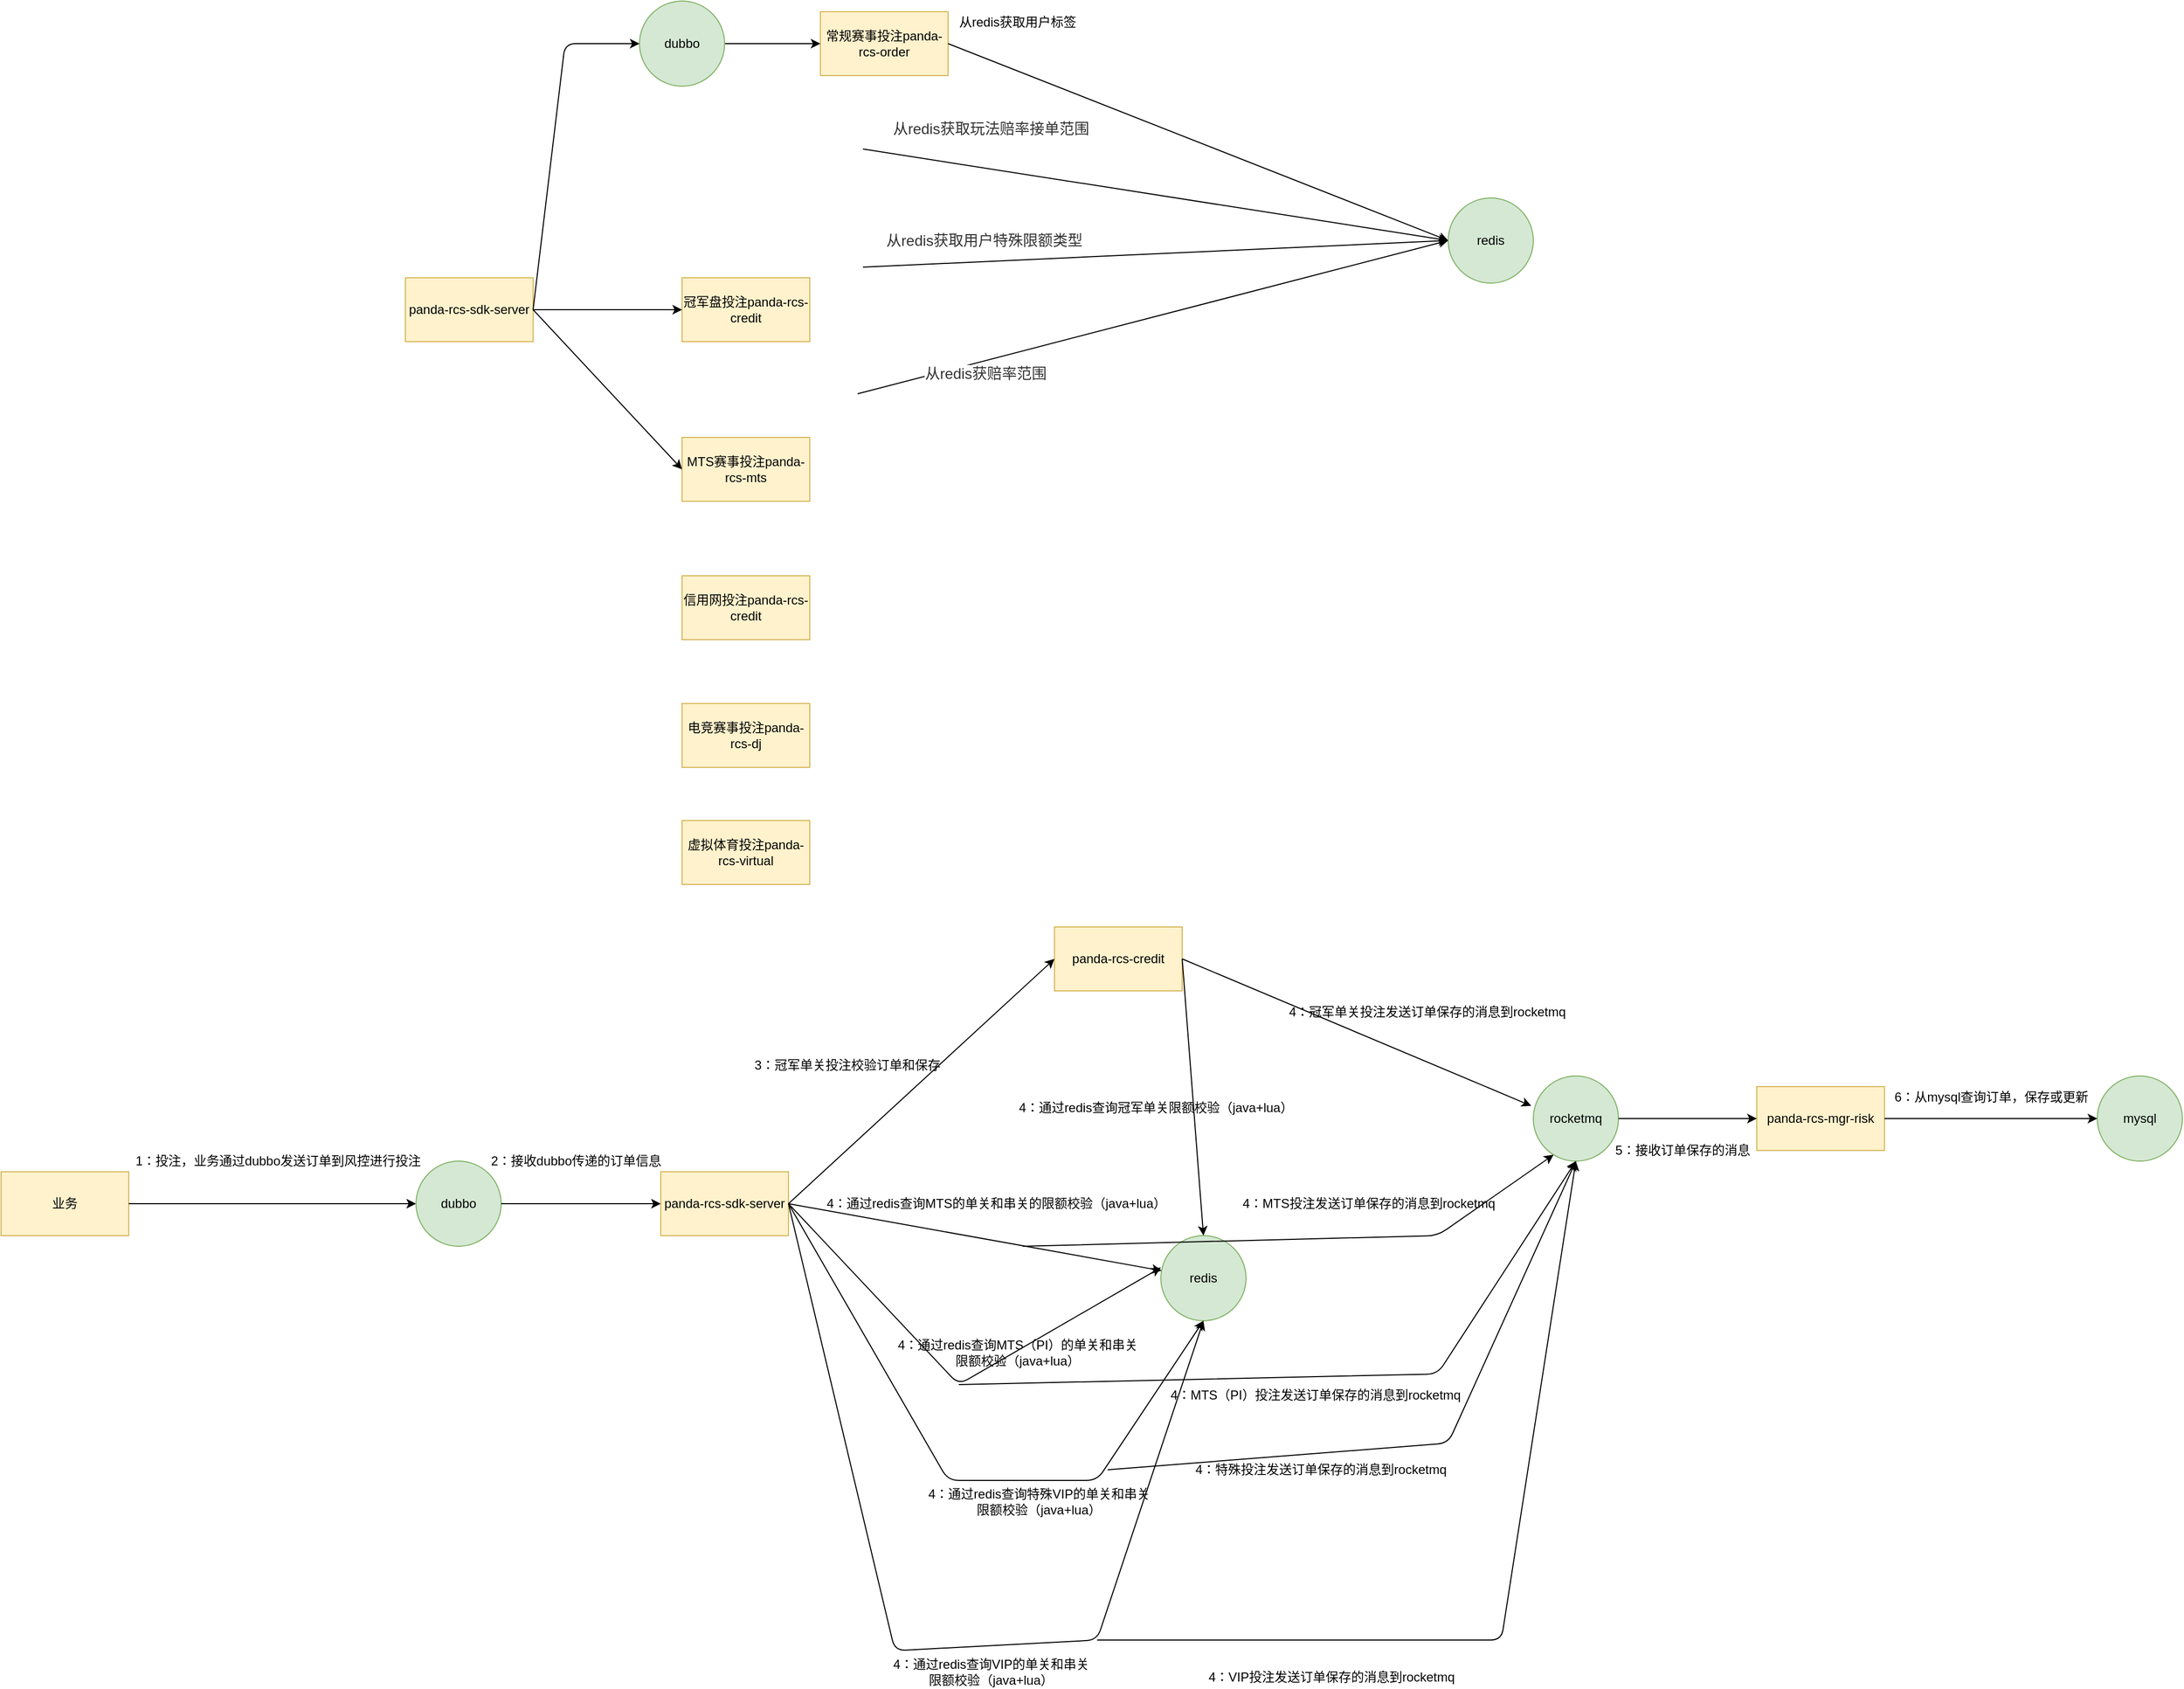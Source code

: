 <mxfile version="13.9.9" type="device"><diagram id="85OtM40PoNCSY90neH2d" name="第 1 页"><mxGraphModel dx="2582" dy="967" grid="1" gridSize="10" guides="1" tooltips="1" connect="1" arrows="1" fold="1" page="1" pageScale="1" pageWidth="827" pageHeight="1169" math="0" shadow="0"><root><mxCell id="0"/><mxCell id="1" parent="0"/><mxCell id="9prPqU5BNXxhe0gW1Zba-1" value="常规赛事投注panda-rcs-order" style="rounded=0;whiteSpace=wrap;html=1;fillColor=#fff2cc;strokeColor=#d6b656;" parent="1" vertex="1"><mxGeometry x="270" y="270" width="120" height="60" as="geometry"/></mxCell><mxCell id="9prPqU5BNXxhe0gW1Zba-2" value="冠军盘投注panda-rcs-credit" style="rounded=0;whiteSpace=wrap;html=1;fillColor=#fff2cc;strokeColor=#d6b656;" parent="1" vertex="1"><mxGeometry x="140" y="520" width="120" height="60" as="geometry"/></mxCell><mxCell id="9prPqU5BNXxhe0gW1Zba-4" value="panda-rcs-sdk-server" style="rounded=0;whiteSpace=wrap;html=1;fillColor=#fff2cc;strokeColor=#d6b656;" parent="1" vertex="1"><mxGeometry x="-120" y="520" width="120" height="60" as="geometry"/></mxCell><mxCell id="9prPqU5BNXxhe0gW1Zba-5" value="MTS赛事投注panda-rcs-mts" style="rounded=0;whiteSpace=wrap;html=1;fillColor=#fff2cc;strokeColor=#d6b656;" parent="1" vertex="1"><mxGeometry x="140" y="670" width="120" height="60" as="geometry"/></mxCell><mxCell id="9prPqU5BNXxhe0gW1Zba-6" value="信用网投注panda-rcs-credit" style="rounded=0;whiteSpace=wrap;html=1;fillColor=#fff2cc;strokeColor=#d6b656;" parent="1" vertex="1"><mxGeometry x="140" y="800" width="120" height="60" as="geometry"/></mxCell><mxCell id="9prPqU5BNXxhe0gW1Zba-7" value="电竞赛事投注panda-rcs-dj" style="rounded=0;whiteSpace=wrap;html=1;fillColor=#fff2cc;strokeColor=#d6b656;" parent="1" vertex="1"><mxGeometry x="140" y="920" width="120" height="60" as="geometry"/></mxCell><mxCell id="9prPqU5BNXxhe0gW1Zba-8" value="虚拟体育投注panda-rcs-virtual" style="rounded=0;whiteSpace=wrap;html=1;fillColor=#fff2cc;strokeColor=#d6b656;" parent="1" vertex="1"><mxGeometry x="140" y="1030" width="120" height="60" as="geometry"/></mxCell><mxCell id="9prPqU5BNXxhe0gW1Zba-9" value="" style="endArrow=classic;html=1;exitX=1;exitY=0.5;exitDx=0;exitDy=0;entryX=0;entryY=0.5;entryDx=0;entryDy=0;" parent="1" source="gsDuAH4ZJ0umLi6EFtQ2-1" edge="1" target="9prPqU5BNXxhe0gW1Zba-1"><mxGeometry width="50" height="50" relative="1" as="geometry"><mxPoint x="80" y="420" as="sourcePoint"/><mxPoint x="140" y="380" as="targetPoint"/></mxGeometry></mxCell><mxCell id="9prPqU5BNXxhe0gW1Zba-10" value="" style="endArrow=classic;html=1;entryX=0;entryY=0.5;entryDx=0;entryDy=0;" parent="1" target="9prPqU5BNXxhe0gW1Zba-2" edge="1"><mxGeometry width="50" height="50" relative="1" as="geometry"><mxPoint y="550" as="sourcePoint"/><mxPoint x="240" y="640" as="targetPoint"/></mxGeometry></mxCell><mxCell id="9prPqU5BNXxhe0gW1Zba-11" value="" style="endArrow=classic;html=1;exitX=1;exitY=0.5;exitDx=0;exitDy=0;entryX=0;entryY=0.5;entryDx=0;entryDy=0;" parent="1" source="9prPqU5BNXxhe0gW1Zba-4" target="9prPqU5BNXxhe0gW1Zba-5" edge="1"><mxGeometry width="50" height="50" relative="1" as="geometry"><mxPoint x="270" y="670" as="sourcePoint"/><mxPoint x="320" y="620" as="targetPoint"/></mxGeometry></mxCell><mxCell id="gsDuAH4ZJ0umLi6EFtQ2-1" value="dubbo" style="ellipse;whiteSpace=wrap;html=1;aspect=fixed;fillColor=#d5e8d4;strokeColor=#82b366;" vertex="1" parent="1"><mxGeometry x="100" y="260" width="80" height="80" as="geometry"/></mxCell><mxCell id="gsDuAH4ZJ0umLi6EFtQ2-2" value="" style="endArrow=classic;html=1;exitX=1;exitY=0.5;exitDx=0;exitDy=0;entryX=0;entryY=0.5;entryDx=0;entryDy=0;" edge="1" parent="1" source="9prPqU5BNXxhe0gW1Zba-4" target="gsDuAH4ZJ0umLi6EFtQ2-1"><mxGeometry width="50" height="50" relative="1" as="geometry"><mxPoint x="20" y="550" as="sourcePoint"/><mxPoint x="160" y="70" as="targetPoint"/><Array as="points"><mxPoint x="30" y="300"/></Array></mxGeometry></mxCell><mxCell id="gsDuAH4ZJ0umLi6EFtQ2-4" value="" style="endArrow=classic;html=1;exitX=1;exitY=0.5;exitDx=0;exitDy=0;entryX=0;entryY=0.5;entryDx=0;entryDy=0;" edge="1" parent="1" source="9prPqU5BNXxhe0gW1Zba-1" target="gsDuAH4ZJ0umLi6EFtQ2-11"><mxGeometry width="50" height="50" relative="1" as="geometry"><mxPoint x="410" y="310" as="sourcePoint"/><mxPoint x="620" y="340" as="targetPoint"/></mxGeometry></mxCell><mxCell id="gsDuAH4ZJ0umLi6EFtQ2-5" value="从redis获取用户标签" style="text;html=1;align=center;verticalAlign=middle;resizable=0;points=[];autosize=1;" vertex="1" parent="1"><mxGeometry x="390" y="270" width="130" height="20" as="geometry"/></mxCell><mxCell id="gsDuAH4ZJ0umLi6EFtQ2-7" value="" style="endArrow=classic;html=1;entryX=0;entryY=0.5;entryDx=0;entryDy=0;" edge="1" parent="1" target="gsDuAH4ZJ0umLi6EFtQ2-11"><mxGeometry width="50" height="50" relative="1" as="geometry"><mxPoint x="310" y="399" as="sourcePoint"/><mxPoint x="530" y="399.41" as="targetPoint"/></mxGeometry></mxCell><mxCell id="gsDuAH4ZJ0umLi6EFtQ2-9" value="&lt;span style=&quot;color: rgb(51 , 51 , 51) ; font-family: &amp;#34;helvetica neue&amp;#34; , &amp;#34;helvetica&amp;#34; , &amp;#34;pingfang sc&amp;#34; , &amp;#34;tahoma&amp;#34; , &amp;#34;arial&amp;#34; , sans-serif , ; font-size: 14px ; background-color: rgb(255 , 255 , 255)&quot;&gt;从redis获取玩法赔率接单范围&lt;/span&gt;" style="text;html=1;align=center;verticalAlign=middle;resizable=0;points=[];autosize=1;" vertex="1" parent="1"><mxGeometry x="330" y="370" width="200" height="20" as="geometry"/></mxCell><mxCell id="gsDuAH4ZJ0umLi6EFtQ2-11" value="redis" style="ellipse;whiteSpace=wrap;html=1;aspect=fixed;fillColor=#d5e8d4;strokeColor=#82b366;" vertex="1" parent="1"><mxGeometry x="860" y="445" width="80" height="80" as="geometry"/></mxCell><mxCell id="gsDuAH4ZJ0umLi6EFtQ2-12" value="" style="endArrow=classic;html=1;entryX=0;entryY=0.5;entryDx=0;entryDy=0;" edge="1" parent="1" target="gsDuAH4ZJ0umLi6EFtQ2-11"><mxGeometry width="50" height="50" relative="1" as="geometry"><mxPoint x="310" y="510" as="sourcePoint"/><mxPoint x="860" y="380" as="targetPoint"/></mxGeometry></mxCell><mxCell id="gsDuAH4ZJ0umLi6EFtQ2-13" value="&lt;span style=&quot;color: rgb(51, 51, 51); font-size: 14px; font-style: normal; font-weight: 400; letter-spacing: normal; text-indent: 0px; text-transform: none; word-spacing: 0px; background-color: rgb(255, 255, 255); display: inline; float: none;&quot;&gt;从redis获取用户特殊限额类型&lt;/span&gt;" style="text;whiteSpace=wrap;html=1;" vertex="1" parent="1"><mxGeometry x="330" y="470" width="210" height="30" as="geometry"/></mxCell><mxCell id="gsDuAH4ZJ0umLi6EFtQ2-18" value="" style="endArrow=classic;html=1;entryX=0;entryY=0.5;entryDx=0;entryDy=0;" edge="1" parent="1" target="gsDuAH4ZJ0umLi6EFtQ2-11"><mxGeometry width="50" height="50" relative="1" as="geometry"><mxPoint x="305.0" y="629" as="sourcePoint"/><mxPoint x="525.0" y="629.41" as="targetPoint"/></mxGeometry></mxCell><mxCell id="gsDuAH4ZJ0umLi6EFtQ2-19" value="&lt;span style=&quot;color: rgb(51 , 51 , 51) ; font-family: &amp;#34;helvetica neue&amp;#34; , &amp;#34;helvetica&amp;#34; , &amp;#34;pingfang sc&amp;#34; , &amp;#34;tahoma&amp;#34; , &amp;#34;arial&amp;#34; , sans-serif , ; font-size: 14px ; background-color: rgb(255 , 255 , 255)&quot;&gt;从redis获赔率范围&lt;/span&gt;" style="text;html=1;align=center;verticalAlign=middle;resizable=0;points=[];autosize=1;" vertex="1" parent="1"><mxGeometry x="360" y="600" width="130" height="20" as="geometry"/></mxCell><mxCell id="gsDuAH4ZJ0umLi6EFtQ2-23" value="panda-rcs-sdk-server" style="rounded=0;whiteSpace=wrap;html=1;fillColor=#fff2cc;strokeColor=#d6b656;" vertex="1" parent="1"><mxGeometry x="120" y="1360" width="120" height="60" as="geometry"/></mxCell><mxCell id="gsDuAH4ZJ0umLi6EFtQ2-24" value="业务" style="rounded=0;whiteSpace=wrap;html=1;fillColor=#fff2cc;strokeColor=#d6b656;" vertex="1" parent="1"><mxGeometry x="-500" y="1360" width="120" height="60" as="geometry"/></mxCell><mxCell id="gsDuAH4ZJ0umLi6EFtQ2-25" value="" style="endArrow=classic;html=1;" edge="1" parent="1" source="gsDuAH4ZJ0umLi6EFtQ2-24"><mxGeometry width="50" height="50" relative="1" as="geometry"><mxPoint x="-60" y="1430" as="sourcePoint"/><mxPoint x="-110" y="1390" as="targetPoint"/></mxGeometry></mxCell><mxCell id="gsDuAH4ZJ0umLi6EFtQ2-26" value="1：投注，业务通过dubbo发送订单到风控进行投注" style="text;html=1;align=center;verticalAlign=middle;resizable=0;points=[];autosize=1;" vertex="1" parent="1"><mxGeometry x="-380" y="1340" width="280" height="20" as="geometry"/></mxCell><mxCell id="gsDuAH4ZJ0umLi6EFtQ2-28" value="dubbo" style="ellipse;whiteSpace=wrap;html=1;aspect=fixed;fillColor=#d5e8d4;strokeColor=#82b366;" vertex="1" parent="1"><mxGeometry x="-110" y="1350" width="80" height="80" as="geometry"/></mxCell><mxCell id="gsDuAH4ZJ0umLi6EFtQ2-29" value="" style="endArrow=classic;html=1;entryX=0;entryY=0.5;entryDx=0;entryDy=0;" edge="1" parent="1" target="gsDuAH4ZJ0umLi6EFtQ2-23"><mxGeometry width="50" height="50" relative="1" as="geometry"><mxPoint x="-30" y="1390" as="sourcePoint"/><mxPoint x="-100" y="1400" as="targetPoint"/></mxGeometry></mxCell><mxCell id="gsDuAH4ZJ0umLi6EFtQ2-31" value="panda-rcs-credit" style="rounded=0;whiteSpace=wrap;html=1;fillColor=#fff2cc;strokeColor=#d6b656;" vertex="1" parent="1"><mxGeometry x="490" y="1130" width="120" height="60" as="geometry"/></mxCell><mxCell id="gsDuAH4ZJ0umLi6EFtQ2-32" value="" style="endArrow=classic;html=1;entryX=0;entryY=0.5;entryDx=0;entryDy=0;exitX=1;exitY=0.5;exitDx=0;exitDy=0;" edge="1" parent="1" source="gsDuAH4ZJ0umLi6EFtQ2-23" target="gsDuAH4ZJ0umLi6EFtQ2-31"><mxGeometry width="50" height="50" relative="1" as="geometry"><mxPoint x="270" y="1250" as="sourcePoint"/><mxPoint x="320" y="1200" as="targetPoint"/></mxGeometry></mxCell><mxCell id="gsDuAH4ZJ0umLi6EFtQ2-33" value="2：接收dubbo传递的订单信息" style="text;html=1;align=center;verticalAlign=middle;resizable=0;points=[];autosize=1;" vertex="1" parent="1"><mxGeometry x="-50" y="1340" width="180" height="20" as="geometry"/></mxCell><mxCell id="gsDuAH4ZJ0umLi6EFtQ2-35" value="3：冠军单关投注校验订单和保存" style="text;html=1;align=center;verticalAlign=middle;resizable=0;points=[];autosize=1;" vertex="1" parent="1"><mxGeometry x="200" y="1250" width="190" height="20" as="geometry"/></mxCell><mxCell id="gsDuAH4ZJ0umLi6EFtQ2-36" value="redis" style="ellipse;whiteSpace=wrap;html=1;aspect=fixed;fillColor=#d5e8d4;strokeColor=#82b366;" vertex="1" parent="1"><mxGeometry x="590" y="1420" width="80" height="80" as="geometry"/></mxCell><mxCell id="gsDuAH4ZJ0umLi6EFtQ2-37" value="" style="endArrow=classic;html=1;exitX=1;exitY=0.5;exitDx=0;exitDy=0;entryX=0.5;entryY=0;entryDx=0;entryDy=0;" edge="1" parent="1" source="gsDuAH4ZJ0umLi6EFtQ2-31" target="gsDuAH4ZJ0umLi6EFtQ2-36"><mxGeometry width="50" height="50" relative="1" as="geometry"><mxPoint x="830" y="1040" as="sourcePoint"/><mxPoint x="880" y="990" as="targetPoint"/></mxGeometry></mxCell><mxCell id="gsDuAH4ZJ0umLi6EFtQ2-38" value="4：通过redis查询冠军单关限额校验（java+lua）" style="text;html=1;align=center;verticalAlign=middle;resizable=0;points=[];autosize=1;" vertex="1" parent="1"><mxGeometry x="450" y="1290" width="270" height="20" as="geometry"/></mxCell><mxCell id="gsDuAH4ZJ0umLi6EFtQ2-40" value="" style="endArrow=classic;html=1;exitX=1;exitY=0.5;exitDx=0;exitDy=0;entryX=-0.025;entryY=0.35;entryDx=0;entryDy=0;entryPerimeter=0;" edge="1" parent="1" source="gsDuAH4ZJ0umLi6EFtQ2-31" target="gsDuAH4ZJ0umLi6EFtQ2-41"><mxGeometry width="50" height="50" relative="1" as="geometry"><mxPoint x="700" y="1330" as="sourcePoint"/><mxPoint x="860" y="1310" as="targetPoint"/></mxGeometry></mxCell><mxCell id="gsDuAH4ZJ0umLi6EFtQ2-41" value="rocketmq" style="ellipse;whiteSpace=wrap;html=1;aspect=fixed;fillColor=#d5e8d4;strokeColor=#82b366;" vertex="1" parent="1"><mxGeometry x="940" y="1270" width="80" height="80" as="geometry"/></mxCell><mxCell id="gsDuAH4ZJ0umLi6EFtQ2-42" value="panda-rcs-mgr-risk" style="rounded=0;whiteSpace=wrap;html=1;fillColor=#fff2cc;strokeColor=#d6b656;" vertex="1" parent="1"><mxGeometry x="1150" y="1280" width="120" height="60" as="geometry"/></mxCell><mxCell id="gsDuAH4ZJ0umLi6EFtQ2-43" value="" style="endArrow=classic;html=1;exitX=1;exitY=0.5;exitDx=0;exitDy=0;entryX=0;entryY=0.5;entryDx=0;entryDy=0;" edge="1" parent="1" source="gsDuAH4ZJ0umLi6EFtQ2-41" target="gsDuAH4ZJ0umLi6EFtQ2-42"><mxGeometry width="50" height="50" relative="1" as="geometry"><mxPoint x="1060" y="1350" as="sourcePoint"/><mxPoint x="1110" y="1300" as="targetPoint"/></mxGeometry></mxCell><mxCell id="gsDuAH4ZJ0umLi6EFtQ2-44" value="4：冠军单关投注发送订单保存的消息到rocketmq" style="text;html=1;align=center;verticalAlign=middle;resizable=0;points=[];autosize=1;" vertex="1" parent="1"><mxGeometry x="700" y="1200" width="280" height="20" as="geometry"/></mxCell><mxCell id="gsDuAH4ZJ0umLi6EFtQ2-45" value="5：接收订单保存的消息" style="text;html=1;align=center;verticalAlign=middle;resizable=0;points=[];autosize=1;" vertex="1" parent="1"><mxGeometry x="1010" y="1330" width="140" height="20" as="geometry"/></mxCell><mxCell id="gsDuAH4ZJ0umLi6EFtQ2-46" value="mysql" style="ellipse;whiteSpace=wrap;html=1;aspect=fixed;fillColor=#d5e8d4;strokeColor=#82b366;" vertex="1" parent="1"><mxGeometry x="1470" y="1270" width="80" height="80" as="geometry"/></mxCell><mxCell id="gsDuAH4ZJ0umLi6EFtQ2-49" value="6：从mysql查询订单，保存或更新" style="text;html=1;align=center;verticalAlign=middle;resizable=0;points=[];autosize=1;" vertex="1" parent="1"><mxGeometry x="1270" y="1280" width="200" height="20" as="geometry"/></mxCell><mxCell id="gsDuAH4ZJ0umLi6EFtQ2-50" value="" style="endArrow=classic;html=1;exitX=1;exitY=0.5;exitDx=0;exitDy=0;entryX=0;entryY=0.5;entryDx=0;entryDy=0;" edge="1" parent="1" source="gsDuAH4ZJ0umLi6EFtQ2-42" target="gsDuAH4ZJ0umLi6EFtQ2-46"><mxGeometry width="50" height="50" relative="1" as="geometry"><mxPoint x="1350" y="1370" as="sourcePoint"/><mxPoint x="1400" y="1320" as="targetPoint"/></mxGeometry></mxCell><mxCell id="gsDuAH4ZJ0umLi6EFtQ2-51" value="" style="endArrow=classic;html=1;exitX=1;exitY=0.5;exitDx=0;exitDy=0;" edge="1" parent="1" source="gsDuAH4ZJ0umLi6EFtQ2-23" target="gsDuAH4ZJ0umLi6EFtQ2-36"><mxGeometry width="50" height="50" relative="1" as="geometry"><mxPoint x="760" y="1610" as="sourcePoint"/><mxPoint x="510" y="1470" as="targetPoint"/></mxGeometry></mxCell><mxCell id="gsDuAH4ZJ0umLi6EFtQ2-52" value="" style="endArrow=classic;html=1;exitX=1;exitY=0.5;exitDx=0;exitDy=0;" edge="1" parent="1" source="gsDuAH4ZJ0umLi6EFtQ2-23"><mxGeometry width="50" height="50" relative="1" as="geometry"><mxPoint x="740" y="1690" as="sourcePoint"/><mxPoint x="590" y="1450" as="targetPoint"/><Array as="points"><mxPoint x="400" y="1560"/></Array></mxGeometry></mxCell><mxCell id="gsDuAH4ZJ0umLi6EFtQ2-53" value="" style="endArrow=classic;html=1;entryX=0.5;entryY=1;entryDx=0;entryDy=0;" edge="1" parent="1" target="gsDuAH4ZJ0umLi6EFtQ2-36"><mxGeometry width="50" height="50" relative="1" as="geometry"><mxPoint x="240" y="1390" as="sourcePoint"/><mxPoint x="260" y="1670" as="targetPoint"/><Array as="points"><mxPoint x="390" y="1650"/><mxPoint x="530" y="1650"/></Array></mxGeometry></mxCell><mxCell id="gsDuAH4ZJ0umLi6EFtQ2-55" value="4：通过redis查询MTS的单关和串关的限额校验（java+lua）" style="text;html=1;align=center;verticalAlign=middle;resizable=0;points=[];autosize=1;" vertex="1" parent="1"><mxGeometry x="270" y="1380" width="330" height="20" as="geometry"/></mxCell><mxCell id="gsDuAH4ZJ0umLi6EFtQ2-57" value="4：通过redis查询MTS（PI）的单关和串关&lt;br&gt;限额校验（java+lua）" style="text;html=1;align=center;verticalAlign=middle;resizable=0;points=[];autosize=1;" vertex="1" parent="1"><mxGeometry x="335" y="1515" width="240" height="30" as="geometry"/></mxCell><mxCell id="gsDuAH4ZJ0umLi6EFtQ2-58" value="4：通过redis查询特殊VIP的单关和串关&lt;br&gt;限额校验（java+lua）" style="text;html=1;align=center;verticalAlign=middle;resizable=0;points=[];autosize=1;" vertex="1" parent="1"><mxGeometry x="365" y="1655" width="220" height="30" as="geometry"/></mxCell><mxCell id="gsDuAH4ZJ0umLi6EFtQ2-59" value="" style="endArrow=classic;html=1;exitX=1;exitY=0.5;exitDx=0;exitDy=0;" edge="1" parent="1" source="gsDuAH4ZJ0umLi6EFtQ2-23"><mxGeometry width="50" height="50" relative="1" as="geometry"><mxPoint x="720" y="1820" as="sourcePoint"/><mxPoint x="630" y="1500" as="targetPoint"/><Array as="points"><mxPoint x="340" y="1810"/><mxPoint x="530" y="1800"/></Array></mxGeometry></mxCell><mxCell id="gsDuAH4ZJ0umLi6EFtQ2-60" value="4：通过redis查询VIP的单关和串关&lt;br&gt;限额校验（java+lua）" style="text;html=1;align=center;verticalAlign=middle;resizable=0;points=[];autosize=1;" vertex="1" parent="1"><mxGeometry x="330" y="1815" width="200" height="30" as="geometry"/></mxCell><mxCell id="gsDuAH4ZJ0umLi6EFtQ2-62" value="4：特殊投注发送订单保存的消息到rocketmq" style="text;html=1;align=center;verticalAlign=middle;resizable=0;points=[];autosize=1;" vertex="1" parent="1"><mxGeometry x="615" y="1630" width="250" height="20" as="geometry"/></mxCell><mxCell id="gsDuAH4ZJ0umLi6EFtQ2-63" value="" style="endArrow=classic;html=1;entryX=0.5;entryY=1;entryDx=0;entryDy=0;" edge="1" parent="1" target="gsDuAH4ZJ0umLi6EFtQ2-41"><mxGeometry width="50" height="50" relative="1" as="geometry"><mxPoint x="530" y="1800" as="sourcePoint"/><mxPoint x="910" y="1900" as="targetPoint"/><Array as="points"><mxPoint x="910" y="1800"/></Array></mxGeometry></mxCell><mxCell id="gsDuAH4ZJ0umLi6EFtQ2-64" value="4：VIP投注发送订单保存的消息到rocketmq" style="text;html=1;align=center;verticalAlign=middle;resizable=0;points=[];autosize=1;" vertex="1" parent="1"><mxGeometry x="625" y="1825" width="250" height="20" as="geometry"/></mxCell><mxCell id="gsDuAH4ZJ0umLi6EFtQ2-65" value="" style="endArrow=classic;html=1;entryX=0.5;entryY=1;entryDx=0;entryDy=0;" edge="1" parent="1" target="gsDuAH4ZJ0umLi6EFtQ2-41"><mxGeometry width="50" height="50" relative="1" as="geometry"><mxPoint x="540" y="1640" as="sourcePoint"/><mxPoint x="770" y="1515" as="targetPoint"/><Array as="points"><mxPoint x="860" y="1615"/></Array></mxGeometry></mxCell><mxCell id="gsDuAH4ZJ0umLi6EFtQ2-66" value="" style="endArrow=classic;html=1;entryX=0.5;entryY=1;entryDx=0;entryDy=0;" edge="1" parent="1" target="gsDuAH4ZJ0umLi6EFtQ2-41"><mxGeometry width="50" height="50" relative="1" as="geometry"><mxPoint x="400" y="1560" as="sourcePoint"/><mxPoint x="900" y="1360" as="targetPoint"/><Array as="points"><mxPoint x="850" y="1550"/></Array></mxGeometry></mxCell><mxCell id="gsDuAH4ZJ0umLi6EFtQ2-67" value="4：MTS（PI）投注发送订单保存的消息到rocketmq" style="text;html=1;align=center;verticalAlign=middle;resizable=0;points=[];autosize=1;" vertex="1" parent="1"><mxGeometry x="590" y="1560" width="290" height="20" as="geometry"/></mxCell><mxCell id="gsDuAH4ZJ0umLi6EFtQ2-68" value="4：MTS投注发送订单保存的消息到rocketmq" style="text;html=1;align=center;verticalAlign=middle;resizable=0;points=[];autosize=1;" vertex="1" parent="1"><mxGeometry x="660" y="1380" width="250" height="20" as="geometry"/></mxCell><mxCell id="gsDuAH4ZJ0umLi6EFtQ2-69" value="" style="endArrow=classic;html=1;entryX=0.238;entryY=0.925;entryDx=0;entryDy=0;entryPerimeter=0;" edge="1" parent="1" target="gsDuAH4ZJ0umLi6EFtQ2-41"><mxGeometry width="50" height="50" relative="1" as="geometry"><mxPoint x="460" y="1430" as="sourcePoint"/><mxPoint x="820" y="1400" as="targetPoint"/><Array as="points"><mxPoint x="850" y="1420"/></Array></mxGeometry></mxCell></root></mxGraphModel></diagram></mxfile>